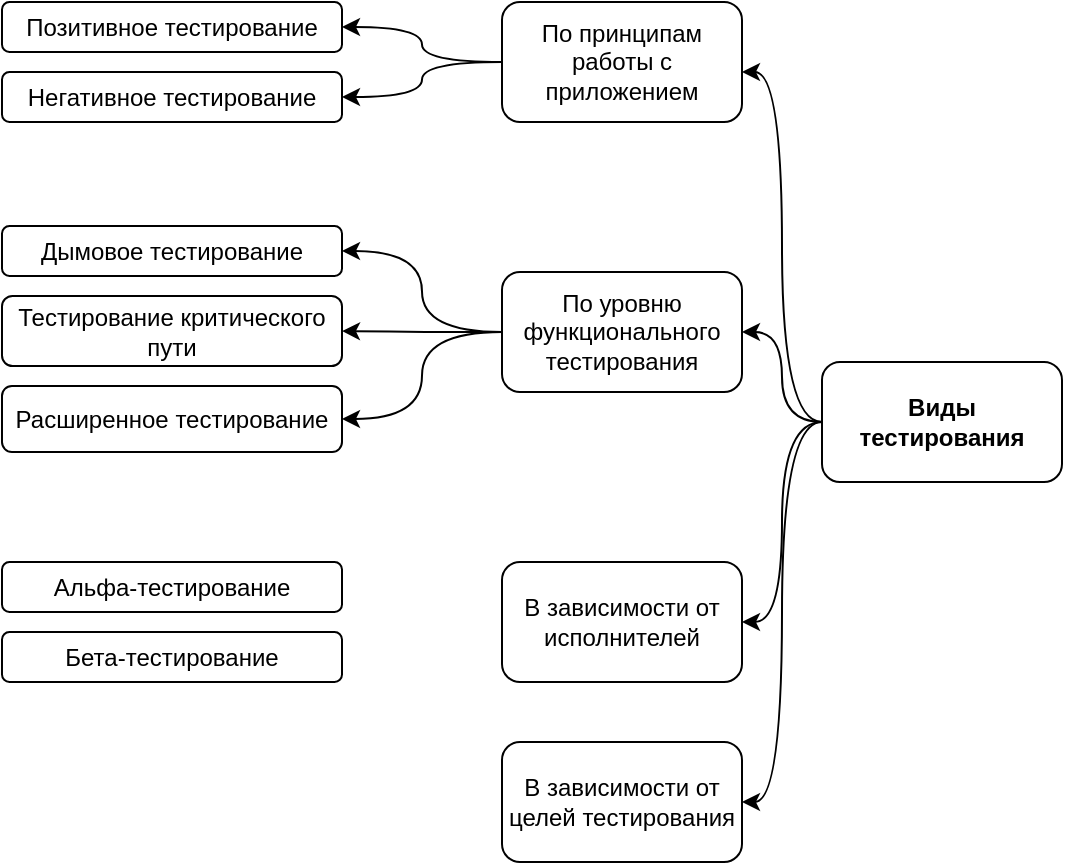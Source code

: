 <mxfile version="16.6.4" type="github">
  <diagram id="4tfmIN7OKAYoD6fp-gIe" name="Page-1">
    <mxGraphModel dx="1808" dy="526" grid="1" gridSize="10" guides="1" tooltips="1" connect="1" arrows="1" fold="1" page="1" pageScale="1" pageWidth="827" pageHeight="1169" math="0" shadow="0">
      <root>
        <mxCell id="0" />
        <mxCell id="1" parent="0" />
        <mxCell id="erETFm0UfDJteohnN8pN-13" style="edgeStyle=orthogonalEdgeStyle;curved=1;rounded=0;orthogonalLoop=1;jettySize=auto;html=1;entryX=1;entryY=0.583;entryDx=0;entryDy=0;entryPerimeter=0;" edge="1" parent="1" source="R14gxlKBAzf3O25LpnHq-1" target="erETFm0UfDJteohnN8pN-9">
          <mxGeometry relative="1" as="geometry" />
        </mxCell>
        <mxCell id="erETFm0UfDJteohnN8pN-14" style="edgeStyle=orthogonalEdgeStyle;curved=1;rounded=0;orthogonalLoop=1;jettySize=auto;html=1;entryX=1;entryY=0.5;entryDx=0;entryDy=0;" edge="1" parent="1" source="R14gxlKBAzf3O25LpnHq-1" target="erETFm0UfDJteohnN8pN-10">
          <mxGeometry relative="1" as="geometry" />
        </mxCell>
        <mxCell id="erETFm0UfDJteohnN8pN-15" style="edgeStyle=orthogonalEdgeStyle;curved=1;rounded=0;orthogonalLoop=1;jettySize=auto;html=1;entryX=1;entryY=0.5;entryDx=0;entryDy=0;" edge="1" parent="1" source="R14gxlKBAzf3O25LpnHq-1" target="erETFm0UfDJteohnN8pN-11">
          <mxGeometry relative="1" as="geometry" />
        </mxCell>
        <mxCell id="erETFm0UfDJteohnN8pN-16" style="edgeStyle=orthogonalEdgeStyle;curved=1;rounded=0;orthogonalLoop=1;jettySize=auto;html=1;entryX=1;entryY=0.5;entryDx=0;entryDy=0;" edge="1" parent="1" source="R14gxlKBAzf3O25LpnHq-1" target="erETFm0UfDJteohnN8pN-12">
          <mxGeometry relative="1" as="geometry" />
        </mxCell>
        <object label="&lt;font style=&quot;vertical-align: inherit&quot;&gt;&lt;font style=&quot;vertical-align: inherit&quot;&gt;Виды тестирования&lt;/font&gt;&lt;/font&gt;" definition="null" id="R14gxlKBAzf3O25LpnHq-1">
          <mxCell style="rounded=1;whiteSpace=wrap;html=1;comic=0;fontStyle=1" parent="1" vertex="1">
            <mxGeometry x="310" y="220" width="120" height="60" as="geometry" />
          </mxCell>
        </object>
        <mxCell id="erETFm0UfDJteohnN8pN-19" style="edgeStyle=orthogonalEdgeStyle;curved=1;rounded=0;orthogonalLoop=1;jettySize=auto;html=1;entryX=1;entryY=0.5;entryDx=0;entryDy=0;" edge="1" parent="1" source="erETFm0UfDJteohnN8pN-9" target="erETFm0UfDJteohnN8pN-17">
          <mxGeometry relative="1" as="geometry" />
        </mxCell>
        <mxCell id="erETFm0UfDJteohnN8pN-20" style="edgeStyle=orthogonalEdgeStyle;curved=1;rounded=0;orthogonalLoop=1;jettySize=auto;html=1;entryX=1;entryY=0.5;entryDx=0;entryDy=0;" edge="1" parent="1" source="erETFm0UfDJteohnN8pN-9" target="erETFm0UfDJteohnN8pN-18">
          <mxGeometry relative="1" as="geometry" />
        </mxCell>
        <object label="&lt;font style=&quot;vertical-align: inherit&quot;&gt;&lt;font style=&quot;vertical-align: inherit&quot;&gt;По принципам работы с приложением&lt;/font&gt;&lt;/font&gt;" definition="null" id="erETFm0UfDJteohnN8pN-9">
          <mxCell style="rounded=1;whiteSpace=wrap;html=1;comic=0;" vertex="1" parent="1">
            <mxGeometry x="150" y="40" width="120" height="60" as="geometry" />
          </mxCell>
        </object>
        <mxCell id="erETFm0UfDJteohnN8pN-24" style="edgeStyle=orthogonalEdgeStyle;curved=1;rounded=0;orthogonalLoop=1;jettySize=auto;html=1;entryX=1;entryY=0.5;entryDx=0;entryDy=0;" edge="1" parent="1" source="erETFm0UfDJteohnN8pN-10" target="erETFm0UfDJteohnN8pN-22">
          <mxGeometry relative="1" as="geometry" />
        </mxCell>
        <mxCell id="erETFm0UfDJteohnN8pN-25" style="edgeStyle=orthogonalEdgeStyle;curved=1;rounded=0;orthogonalLoop=1;jettySize=auto;html=1;entryX=1;entryY=0.5;entryDx=0;entryDy=0;" edge="1" parent="1" source="erETFm0UfDJteohnN8pN-10" target="erETFm0UfDJteohnN8pN-21">
          <mxGeometry relative="1" as="geometry" />
        </mxCell>
        <mxCell id="erETFm0UfDJteohnN8pN-26" style="edgeStyle=orthogonalEdgeStyle;curved=1;rounded=0;orthogonalLoop=1;jettySize=auto;html=1;entryX=1;entryY=0.5;entryDx=0;entryDy=0;" edge="1" parent="1" source="erETFm0UfDJteohnN8pN-10" target="erETFm0UfDJteohnN8pN-23">
          <mxGeometry relative="1" as="geometry" />
        </mxCell>
        <object label="&lt;font style=&quot;vertical-align: inherit&quot;&gt;&lt;font style=&quot;vertical-align: inherit&quot;&gt;По уровню функционального тестирования&lt;/font&gt;&lt;/font&gt;" definition="null" id="erETFm0UfDJteohnN8pN-10">
          <mxCell style="rounded=1;whiteSpace=wrap;html=1;comic=0;" vertex="1" parent="1">
            <mxGeometry x="150" y="175" width="120" height="60" as="geometry" />
          </mxCell>
        </object>
        <object label="&lt;font style=&quot;vertical-align: inherit&quot;&gt;&lt;font style=&quot;vertical-align: inherit&quot;&gt;В зависимости от исполнителей&lt;/font&gt;&lt;/font&gt;" definition="null" id="erETFm0UfDJteohnN8pN-11">
          <mxCell style="rounded=1;whiteSpace=wrap;html=1;comic=0;" vertex="1" parent="1">
            <mxGeometry x="150" y="320" width="120" height="60" as="geometry" />
          </mxCell>
        </object>
        <object label="&lt;font style=&quot;vertical-align: inherit&quot;&gt;&lt;font style=&quot;vertical-align: inherit&quot;&gt;В зависимости от целей тестирования&lt;/font&gt;&lt;/font&gt;" definition="null" id="erETFm0UfDJteohnN8pN-12">
          <mxCell style="rounded=1;whiteSpace=wrap;html=1;comic=0;" vertex="1" parent="1">
            <mxGeometry x="150" y="410" width="120" height="60" as="geometry" />
          </mxCell>
        </object>
        <object label="&lt;font style=&quot;vertical-align: inherit&quot;&gt;&lt;font style=&quot;vertical-align: inherit&quot;&gt;Позитивное тестирование&lt;/font&gt;&lt;/font&gt;" definition="null" id="erETFm0UfDJteohnN8pN-17">
          <mxCell style="rounded=1;whiteSpace=wrap;html=1;comic=0;" vertex="1" parent="1">
            <mxGeometry x="-100" y="40" width="170" height="25" as="geometry" />
          </mxCell>
        </object>
        <object label="&lt;font style=&quot;vertical-align: inherit&quot;&gt;&lt;font style=&quot;vertical-align: inherit&quot;&gt;Негативное тестирование&lt;/font&gt;&lt;/font&gt;" definition="null" id="erETFm0UfDJteohnN8pN-18">
          <mxCell style="rounded=1;whiteSpace=wrap;html=1;comic=0;" vertex="1" parent="1">
            <mxGeometry x="-100" y="75" width="170" height="25" as="geometry" />
          </mxCell>
        </object>
        <object label="&lt;font style=&quot;vertical-align: inherit&quot;&gt;&lt;font style=&quot;vertical-align: inherit&quot;&gt;Тестирование критического пути&lt;/font&gt;&lt;/font&gt;" definition="null" id="erETFm0UfDJteohnN8pN-21">
          <mxCell style="rounded=1;whiteSpace=wrap;html=1;comic=0;" vertex="1" parent="1">
            <mxGeometry x="-100" y="187" width="170" height="35" as="geometry" />
          </mxCell>
        </object>
        <object label="&lt;font style=&quot;vertical-align: inherit&quot;&gt;&lt;font style=&quot;vertical-align: inherit&quot;&gt;Дымовое тестирование&lt;/font&gt;&lt;/font&gt;" definition="null" id="erETFm0UfDJteohnN8pN-22">
          <mxCell style="rounded=1;whiteSpace=wrap;html=1;comic=0;" vertex="1" parent="1">
            <mxGeometry x="-100" y="152" width="170" height="25" as="geometry" />
          </mxCell>
        </object>
        <object label="&lt;font style=&quot;vertical-align: inherit&quot;&gt;&lt;font style=&quot;vertical-align: inherit&quot;&gt;Расширенное тестирование&lt;/font&gt;&lt;/font&gt;" definition="null" id="erETFm0UfDJteohnN8pN-23">
          <mxCell style="rounded=1;whiteSpace=wrap;html=1;comic=0;" vertex="1" parent="1">
            <mxGeometry x="-100" y="232" width="170" height="33" as="geometry" />
          </mxCell>
        </object>
        <object label="&lt;font style=&quot;vertical-align: inherit&quot;&gt;&lt;font style=&quot;vertical-align: inherit&quot;&gt;Альфа-тестирование&lt;/font&gt;&lt;/font&gt;" definition="null" id="erETFm0UfDJteohnN8pN-27">
          <mxCell style="rounded=1;whiteSpace=wrap;html=1;comic=0;" vertex="1" parent="1">
            <mxGeometry x="-100" y="320" width="170" height="25" as="geometry" />
          </mxCell>
        </object>
        <object label="Бета-тестирование" definition="null" id="erETFm0UfDJteohnN8pN-28">
          <mxCell style="rounded=1;whiteSpace=wrap;html=1;comic=0;" vertex="1" parent="1">
            <mxGeometry x="-100" y="355" width="170" height="25" as="geometry" />
          </mxCell>
        </object>
      </root>
    </mxGraphModel>
  </diagram>
</mxfile>
